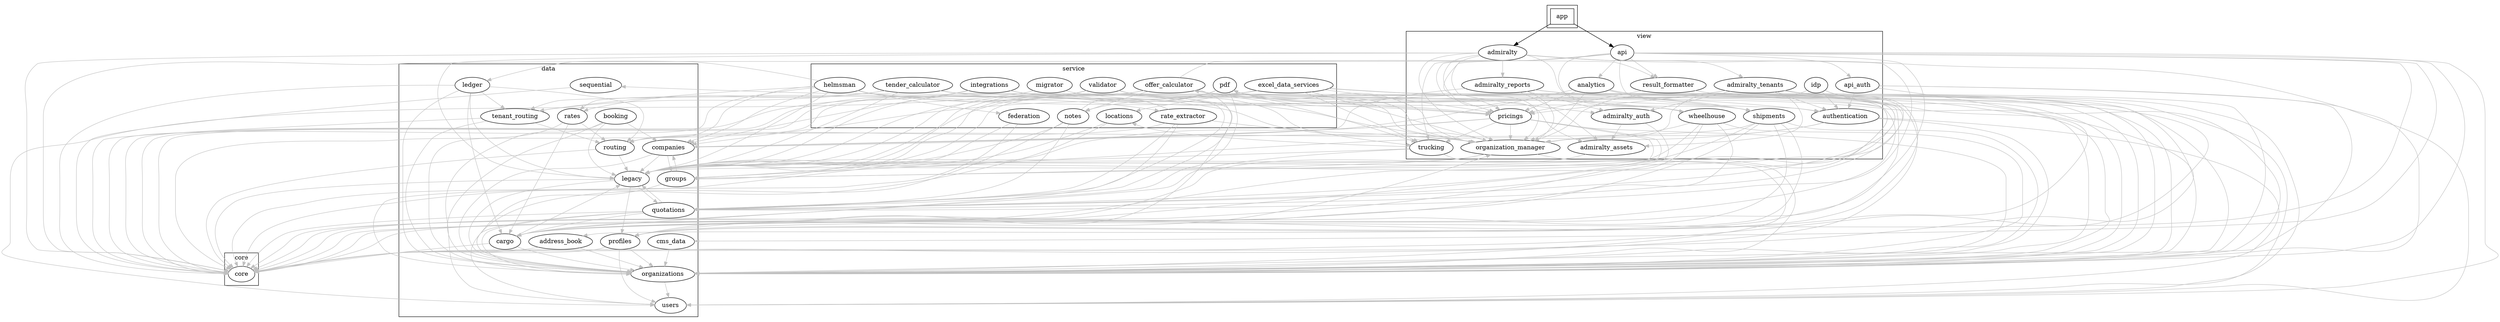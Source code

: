 digraph G {
  compound=true;
  subgraph cluster0 {
    app [shape=box];
  }
  subgraph cluster1 {
    label = "core";
    "core" [shape=ellipse];
  };
  subgraph cluster2 {
    label = "data";
    "users" [shape=ellipse];
    "organizations" [shape=ellipse];
    "organizations" -> "users" [color=grey];
    "address_book" [shape=ellipse];
    "address_book" -> "core" [color=grey];
    "address_book" -> "organizations" [color=grey];
    "legacy" [shape=ellipse];
    "legacy" -> "core" [color=grey];
    "legacy" -> "profiles" [color=grey];
    "legacy" -> "organizations" [color=grey];
    "legacy" -> "quotations" [color=grey];
    "companies" [shape=ellipse];
    "companies" -> "organizations" [color=grey];
    "companies" -> "legacy" [color=grey];
    "companies" -> "groups" [color=grey];
    "groups" [shape=ellipse];
    "groups" -> "organizations" [color=grey];
    "groups" -> "companies" [color=grey];
    "routing" [shape=ellipse];
    "routing" -> "core" [color=grey];
    "routing" -> "legacy" [color=grey];
    "sequential" [shape=ellipse];
    "sequential" -> "core" [color=grey];
    "cms_data" [shape=ellipse];
    "cms_data" -> "organizations" [color=grey];
    "booking" [shape=ellipse];
    "booking" -> "companies" [color=grey];
    "booking" -> "organizations" [color=grey];
    "booking" -> "users" [color=grey];
    "booking" -> "legacy" [color=grey];
    "tenant_routing" [shape=ellipse];
    "tenant_routing" -> "core" [color=grey];
    "tenant_routing" -> "routing" [color=grey];
    "tenant_routing" -> "organizations" [color=grey];
    "ledger" [shape=ellipse];
    "ledger" -> "cargo" [color=grey];
    "ledger" -> "core" [color=grey];
    "ledger" -> "routing" [color=grey];
    "ledger" -> "tenant_routing" [color=grey];
    "ledger" -> "organizations" [color=grey];
    "ledger" -> "legacy" [color=grey];
    "rates" [shape=ellipse];
    "rates" -> "cargo" [color=grey];
    "rates" -> "organizations" [color=grey];
    "rates" -> "routing" [color=grey];
  };
  subgraph cluster3 {
    label = "view";
    "admiralty_assets" [shape=ellipse];
    "admiralty_assets" -> "core" [color=grey];
    "admiralty_auth" [shape=ellipse];
    "admiralty_auth" -> "admiralty_assets" [color=grey];
    "admiralty_auth" -> "core" [color=grey];
    "admiralty_reports" [shape=ellipse];
    "admiralty_reports" -> "admiralty_assets" [color=grey];
    "admiralty_reports" -> "admiralty_auth" [color=grey];
    "admiralty_reports" -> "companies" [color=grey];
    "admiralty_reports" -> "core" [color=grey];
    "admiralty_reports" -> "quotations" [color=grey];
    "admiralty_reports" -> "organizations" [color=grey];
    "admiralty_reports" -> "organization_manager" [color=grey];
    "admiralty_tenants" [shape=ellipse];
    "admiralty_tenants" -> "admiralty_assets" [color=grey];
    "admiralty_tenants" -> "admiralty_auth" [color=grey];
    "admiralty_tenants" -> "authentication" [color=grey];
    "admiralty_tenants" -> "core" [color=grey];
    "admiralty_tenants" -> "legacy" [color=grey];
    "admiralty_tenants" -> "pricings" [color=grey];
    "admiralty_tenants" -> "profiles" [color=grey];
    "admiralty_tenants" -> "organizations" [color=grey];
    "admiralty_tenants" -> "organization_manager" [color=grey];
    "admiralty_tenants" -> "users" [color=grey];
    "admiralty" [shape=ellipse];
    app -> "admiralty"
    "admiralty" -> "admiralty_assets" [color=grey];
    "admiralty" -> "admiralty_auth" [color=grey];
    "admiralty" -> "admiralty_reports" [color=grey];
    "admiralty" -> "admiralty_tenants" [color=grey];
    "admiralty" -> "core" [color=grey];
    "admiralty" -> "legacy" [color=grey];
    "admiralty" -> "quotations" [color=grey];
    "admiralty" -> "shipments" [color=grey];
    "admiralty" -> "organizations" [color=grey];
    "admiralty" -> "organization_manager" [color=grey];
    "api_auth" [shape=ellipse];
    "api_auth" -> "core" [color=grey];
    "api_auth" -> "users" [color=grey];
    "api_auth" -> "organizations" [color=grey];
    "api_auth" -> "authentication" [color=grey];
    "api" [shape=ellipse];
    app -> "api"
    "api" -> "analytics" [color=grey];
    "api" -> "api_auth" [color=grey];
    "api" -> "authentication" [color=grey];
    "api" -> "cargo" [color=grey];
    "api" -> "core" [color=grey];
    "api" -> "organizations" [color=grey];
    "api" -> "organization_manager" [color=grey];
    "api" -> "pricings" [color=grey];
    "api" -> "profiles" [color=grey];
    "api" -> "result_formatter" [color=grey];
    "api" -> "cms_data" [color=grey];
    "api" -> "trucking" [color=grey];
    "api" -> "users" [color=grey];
    "api" -> "wheelhouse" [color=grey];
    "idp" [shape=ellipse];
    "idp" -> "authentication" [color=grey];
    "idp" -> "organization_manager" [color=grey];
    "idp" -> "organizations" [color=grey];
    "idp" -> "profiles" [color=grey];
  };
  subgraph cluster4 {
    label = "service";
    "profiles" [shape=ellipse];
    "profiles" -> "core" [color=grey];
    "profiles" -> "users" [color=grey];
    "profiles" -> "organizations" [color=grey];
    "organization_manager" [shape=ellipse];
    "organization_manager" -> "companies" [color=grey];
    "organization_manager" -> "groups" [color=grey];
    "organization_manager" -> "legacy" [color=grey];
    "organization_manager" -> "organizations" [color=grey];
    "cargo" [shape=ellipse];
    "cargo" -> "core" [color=grey];
    "cargo" -> "organizations" [color=grey];
    "cargo" -> "organization_manager" [color=grey];
    "cargo" -> "legacy" [color=grey];
    "quotations" [shape=ellipse];
    "quotations" -> "cargo" [color=grey];
    "quotations" -> "core" [color=grey];
    "quotations" -> "legacy" [color=grey];
    "quotations" -> "organizations" [color=grey];
    "quotations" -> "users" [color=grey];
    "authentication" [shape=ellipse];
    "authentication" -> "organizations" [color=grey];
    "authentication" -> "organization_manager" [color=grey];
    "authentication" -> "users" [color=grey];
    "authentication" -> "groups" [color=grey];
    "locations" [shape=ellipse];
    "locations" -> "core" [color=grey];
    "locations" -> "legacy" [color=grey];
    "trucking" [shape=ellipse];
    "trucking" -> "core" [color=grey];
    "trucking" -> "legacy" [color=grey];
    "trucking" -> "locations" [color=grey];
    "trucking" -> "organizations" [color=grey];
    "pricings" [shape=ellipse];
    "pricings" -> "companies" [color=grey];
    "pricings" -> "core" [color=grey];
    "pricings" -> "groups" [color=grey];
    "pricings" -> "legacy" [color=grey];
    "pricings" -> "organizations" [color=grey];
    "pricings" -> "organization_manager" [color=grey];
    "pricings" -> "trucking" [color=grey];
    "shipments" [shape=ellipse];
    "shipments" -> "address_book" [color=grey];
    "shipments" -> "cargo" [color=grey];
    "shipments" -> "core" [color=grey];
    "shipments" -> "quotations" [color=grey];
    "shipments" -> "routing" [color=grey];
    "shipments" -> "sequential" [color=grey];
    "shipments" -> "organizations" [color=grey];
    "analytics" [shape=ellipse];
    "analytics" -> "companies" [color=grey];
    "analytics" -> "legacy" [color=grey];
    "analytics" -> "organizations" [color=grey];
    "analytics" -> "organization_manager" [color=grey];
    "analytics" -> "pricings" [color=grey];
    "analytics" -> "quotations" [color=grey];
    "analytics" -> "shipments" [color=grey];
    "result_formatter" [shape=ellipse];
    "result_formatter" -> "legacy" [color=grey];
    "result_formatter" -> "pricings" [color=grey];
    "result_formatter" -> "quotations" [color=grey];
    "notes" [shape=ellipse];
    "notes" -> "legacy" [color=grey];
    "notes" -> "organizations" [color=grey];
    "notes" -> "pricings" [color=grey];
    "notes" -> "quotations" [color=grey];
    "offer_calculator" [shape=ellipse];
    "offer_calculator" -> "core" [color=grey];
    "offer_calculator" -> "legacy" [color=grey];
    "offer_calculator" -> "notes" [color=grey];
    "offer_calculator" -> "organizations" [color=grey];
    "offer_calculator" -> "organization_manager" [color=grey];
    "offer_calculator" -> "pricings" [color=grey];
    "offer_calculator" -> "quotations" [color=grey];
    "offer_calculator" -> "result_formatter" [color=grey];
    "offer_calculator" -> "trucking" [color=grey];
    "pdf" [shape=ellipse];
    "pdf" -> "core" [color=grey];
    "pdf" -> "legacy" [color=grey];
    "pdf" -> "notes" [color=grey];
    "pdf" -> "pricings" [color=grey];
    "pdf" -> "profiles" [color=grey];
    "pdf" -> "quotations" [color=grey];
    "pdf" -> "organizations" [color=grey];
    "pdf" -> "organization_manager" [color=grey];
    "wheelhouse" [shape=ellipse];
    "wheelhouse" -> "cargo" [color=grey];
    "wheelhouse" -> "core" [color=grey];
    "wheelhouse" -> "legacy" [color=grey];
    "wheelhouse" -> "offer_calculator" [color=grey];
    "wheelhouse" -> "pdf" [color=grey];
    "wheelhouse" -> "organizations" [color=grey];
    "wheelhouse" -> "organization_manager" [color=grey];
    "excel_data_services" [shape=ellipse];
    "excel_data_services" -> "authentication" [color=grey];
    "excel_data_services" -> "companies" [color=grey];
    "excel_data_services" -> "groups" [color=grey];
    "excel_data_services" -> "legacy" [color=grey];
    "excel_data_services" -> "locations" [color=grey];
    "excel_data_services" -> "pricings" [color=grey];
    "excel_data_services" -> "organizations" [color=grey];
    "excel_data_services" -> "organization_manager" [color=grey];
    "excel_data_services" -> "trucking" [color=grey];
    "excel_data_services" -> "users" [color=grey];
    "federation" [shape=ellipse];
    "federation" -> "core" [color=grey];
    "federation" -> "organizations" [color=grey];
    "helmsman" [shape=ellipse];
    "helmsman" -> "core" [color=grey];
    "helmsman" -> "federation" [color=grey];
    "helmsman" -> "ledger" [color=grey];
    "helmsman" -> "routing" [color=grey];
    "helmsman" -> "tenant_routing" [color=grey];
    "helmsman" -> "organizations" [color=grey];
    "helmsman" -> "organization_manager" [color=grey];
    "helmsman" -> "companies" [color=grey];
    "helmsman" -> "legacy" [color=grey];
    "integrations" [shape=ellipse];
    "integrations" -> "organization_manager" [color=grey];
    "integrations" -> "companies" [color=grey];
    "integrations" -> "core" [color=grey];
    "integrations" -> "legacy" [color=grey];
    "integrations" -> "profiles" [color=grey];
    "integrations" -> "shipments" [color=grey];
    "migrator" [shape=ellipse];
    "migrator" -> "organizations" [color=grey];
    "migrator" -> "users" [color=grey];
    "rate_extractor" [shape=ellipse];
    "rate_extractor" -> "cargo" [color=grey];
    "rate_extractor" -> "organization_manager" [color=grey];
    "rate_extractor" -> "quotations" [color=grey];
    "rate_extractor" -> "rates" [color=grey];
    "rate_extractor" -> "routing" [color=grey];
    "rate_extractor" -> "tenant_routing" [color=grey];
    "tender_calculator" [shape=ellipse];
    "tender_calculator" -> "cargo" [color=grey];
    "tender_calculator" -> "rate_extractor" [color=grey];
    "tender_calculator" -> "rates" [color=grey];
    "tender_calculator" -> "tenant_routing" [color=grey];
    "tender_calculator" -> "quotations" [color=grey];
    "tender_calculator" -> "legacy" [color=grey];
    "validator" [shape=ellipse];
    "validator" -> "core" [color=grey];
    "validator" -> "groups" [color=grey];
    "validator" -> "legacy" [color=grey];
    "validator" -> "pricings" [color=grey];
    "validator" -> "organizations" [color=grey];
    "validator" -> "organization_manager" [color=grey];
    "validator" -> "trucking" [color=grey];
  };
}
